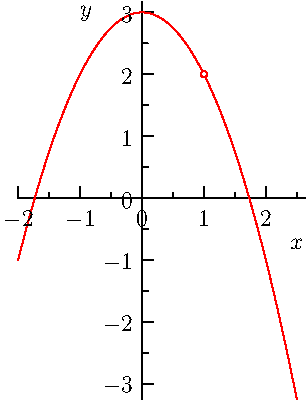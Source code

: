 import graph;

size (0,200);

real f(real x) { return 3-x^2; }

draw(graph(f,-2,2.5),red);

//xaxis(xmin=-1,xmax=4,LeftTicks);
xaxis("$x$",LeftTicks);
//yaxis("$y$",ymin=-1,ymax=4,RightTicks);
yaxis("$y$",RightTicks);

path c=circle((1,2),0.05);
filldraw(c,white);
draw(c,red);

//draw((-1,0)--(4,0),blue+2);

//path c=circle((3,0),0.05);
//filldraw(c,white);
//draw(c,blue);

